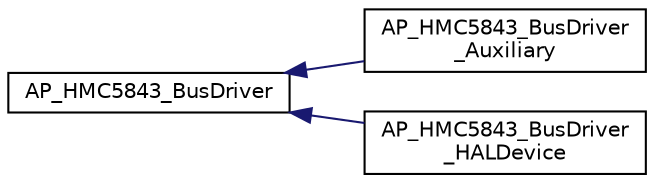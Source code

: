 digraph "Graphical Class Hierarchy"
{
 // INTERACTIVE_SVG=YES
  edge [fontname="Helvetica",fontsize="10",labelfontname="Helvetica",labelfontsize="10"];
  node [fontname="Helvetica",fontsize="10",shape=record];
  rankdir="LR";
  Node1 [label="AP_HMC5843_BusDriver",height=0.2,width=0.4,color="black", fillcolor="white", style="filled",URL="$classAP__HMC5843__BusDriver.html"];
  Node1 -> Node2 [dir="back",color="midnightblue",fontsize="10",style="solid",fontname="Helvetica"];
  Node2 [label="AP_HMC5843_BusDriver\l_Auxiliary",height=0.2,width=0.4,color="black", fillcolor="white", style="filled",URL="$classAP__HMC5843__BusDriver__Auxiliary.html"];
  Node1 -> Node3 [dir="back",color="midnightblue",fontsize="10",style="solid",fontname="Helvetica"];
  Node3 [label="AP_HMC5843_BusDriver\l_HALDevice",height=0.2,width=0.4,color="black", fillcolor="white", style="filled",URL="$classAP__HMC5843__BusDriver__HALDevice.html"];
}
